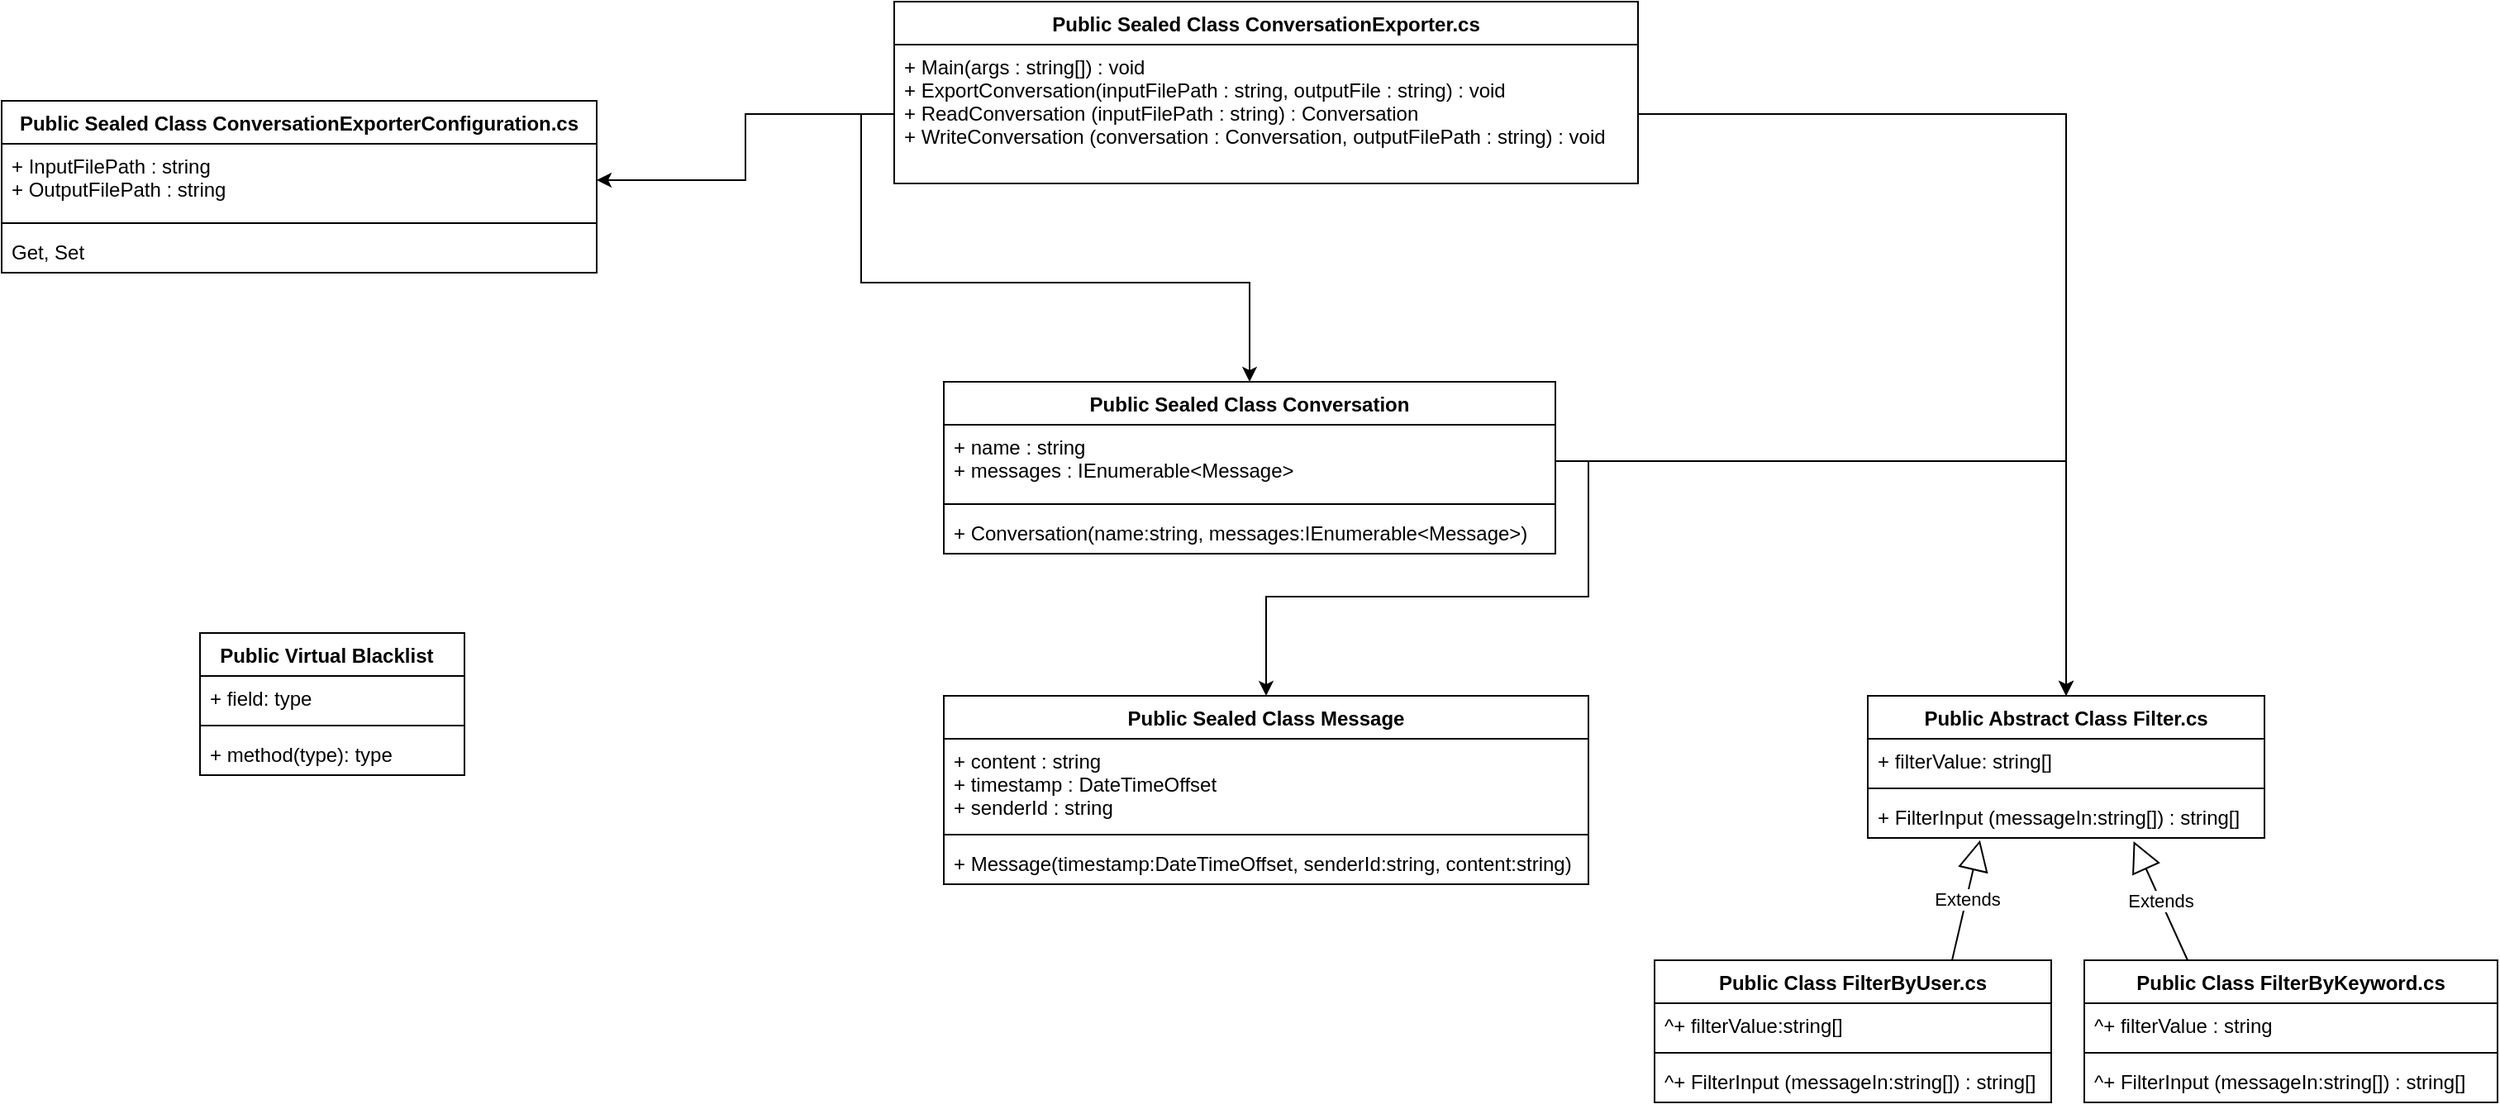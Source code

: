 <mxfile version="14.4.6" type="github">
  <diagram id="dT-BstXf9z1sqyS1aYiG" name="Page-1">
    <mxGraphModel dx="1795" dy="689" grid="1" gridSize="10" guides="1" tooltips="1" connect="1" arrows="1" fold="1" page="1" pageScale="1" pageWidth="1654" pageHeight="1169" math="0" shadow="0">
      <root>
        <mxCell id="0" />
        <mxCell id="1" parent="0" />
        <mxCell id="E0mVHZY5-Svg33htTyhM-1" value="Public Sealed Class ConversationExporterConfiguration.cs" style="swimlane;fontStyle=1;align=center;verticalAlign=top;childLayout=stackLayout;horizontal=1;startSize=26;horizontalStack=0;resizeParent=1;resizeParentMax=0;resizeLast=0;collapsible=1;marginBottom=0;" parent="1" vertex="1">
          <mxGeometry x="120" y="130" width="360" height="104" as="geometry" />
        </mxCell>
        <mxCell id="E0mVHZY5-Svg33htTyhM-2" value="+ InputFilePath : string&#xa;+ OutputFilePath : string" style="text;strokeColor=none;fillColor=none;align=left;verticalAlign=top;spacingLeft=4;spacingRight=4;overflow=hidden;rotatable=0;points=[[0,0.5],[1,0.5]];portConstraint=eastwest;" parent="E0mVHZY5-Svg33htTyhM-1" vertex="1">
          <mxGeometry y="26" width="360" height="44" as="geometry" />
        </mxCell>
        <mxCell id="E0mVHZY5-Svg33htTyhM-3" value="" style="line;strokeWidth=1;fillColor=none;align=left;verticalAlign=middle;spacingTop=-1;spacingLeft=3;spacingRight=3;rotatable=0;labelPosition=right;points=[];portConstraint=eastwest;" parent="E0mVHZY5-Svg33htTyhM-1" vertex="1">
          <mxGeometry y="70" width="360" height="8" as="geometry" />
        </mxCell>
        <mxCell id="E0mVHZY5-Svg33htTyhM-4" value="Get, Set" style="text;strokeColor=none;fillColor=none;align=left;verticalAlign=top;spacingLeft=4;spacingRight=4;overflow=hidden;rotatable=0;points=[[0,0.5],[1,0.5]];portConstraint=eastwest;" parent="E0mVHZY5-Svg33htTyhM-1" vertex="1">
          <mxGeometry y="78" width="360" height="26" as="geometry" />
        </mxCell>
        <mxCell id="0P48gXg5jcKvVJu8oGB--1" value="Public Sealed Class ConversationExporter.cs" style="swimlane;fontStyle=1;align=center;verticalAlign=top;childLayout=stackLayout;horizontal=1;startSize=26;horizontalStack=0;resizeParent=1;resizeParentMax=0;resizeLast=0;collapsible=1;marginBottom=0;" vertex="1" parent="1">
          <mxGeometry x="660" y="70" width="450" height="110" as="geometry" />
        </mxCell>
        <mxCell id="0P48gXg5jcKvVJu8oGB--5" value="Public Sealed Class Conversation" style="swimlane;fontStyle=1;align=center;verticalAlign=top;childLayout=stackLayout;horizontal=1;startSize=26;horizontalStack=0;resizeParent=1;resizeParentMax=0;resizeLast=0;collapsible=1;marginBottom=0;" vertex="1" parent="1">
          <mxGeometry x="690" y="300" width="370" height="104" as="geometry" />
        </mxCell>
        <mxCell id="0P48gXg5jcKvVJu8oGB--6" value="+ name : string&#xa;+ messages : IEnumerable&lt;Message&gt;" style="text;strokeColor=none;fillColor=none;align=left;verticalAlign=top;spacingLeft=4;spacingRight=4;overflow=hidden;rotatable=0;points=[[0,0.5],[1,0.5]];portConstraint=eastwest;" vertex="1" parent="0P48gXg5jcKvVJu8oGB--5">
          <mxGeometry y="26" width="370" height="44" as="geometry" />
        </mxCell>
        <mxCell id="0P48gXg5jcKvVJu8oGB--7" value="" style="line;strokeWidth=1;fillColor=none;align=left;verticalAlign=middle;spacingTop=-1;spacingLeft=3;spacingRight=3;rotatable=0;labelPosition=right;points=[];portConstraint=eastwest;" vertex="1" parent="0P48gXg5jcKvVJu8oGB--5">
          <mxGeometry y="70" width="370" height="8" as="geometry" />
        </mxCell>
        <mxCell id="0P48gXg5jcKvVJu8oGB--8" value="+ Conversation(name:string, messages:IEnumerable&lt;Message&gt;)" style="text;strokeColor=none;fillColor=none;align=left;verticalAlign=top;spacingLeft=4;spacingRight=4;overflow=hidden;rotatable=0;points=[[0,0.5],[1,0.5]];portConstraint=eastwest;" vertex="1" parent="0P48gXg5jcKvVJu8oGB--5">
          <mxGeometry y="78" width="370" height="26" as="geometry" />
        </mxCell>
        <mxCell id="0P48gXg5jcKvVJu8oGB--9" value="Public Sealed Class Message" style="swimlane;fontStyle=1;align=center;verticalAlign=top;childLayout=stackLayout;horizontal=1;startSize=26;horizontalStack=0;resizeParent=1;resizeParentMax=0;resizeLast=0;collapsible=1;marginBottom=0;" vertex="1" parent="1">
          <mxGeometry x="690" y="490" width="390" height="114" as="geometry" />
        </mxCell>
        <mxCell id="0P48gXg5jcKvVJu8oGB--10" value="+ content : string&#xa;+ timestamp : DateTimeOffset&#xa;+ senderId : string" style="text;strokeColor=none;fillColor=none;align=left;verticalAlign=top;spacingLeft=4;spacingRight=4;overflow=hidden;rotatable=0;points=[[0,0.5],[1,0.5]];portConstraint=eastwest;" vertex="1" parent="0P48gXg5jcKvVJu8oGB--9">
          <mxGeometry y="26" width="390" height="54" as="geometry" />
        </mxCell>
        <mxCell id="0P48gXg5jcKvVJu8oGB--11" value="" style="line;strokeWidth=1;fillColor=none;align=left;verticalAlign=middle;spacingTop=-1;spacingLeft=3;spacingRight=3;rotatable=0;labelPosition=right;points=[];portConstraint=eastwest;" vertex="1" parent="0P48gXg5jcKvVJu8oGB--9">
          <mxGeometry y="80" width="390" height="8" as="geometry" />
        </mxCell>
        <mxCell id="0P48gXg5jcKvVJu8oGB--12" value="+ Message(timestamp:DateTimeOffset, senderId:string, content:string)" style="text;strokeColor=none;fillColor=none;align=left;verticalAlign=top;spacingLeft=4;spacingRight=4;overflow=hidden;rotatable=0;points=[[0,0.5],[1,0.5]];portConstraint=eastwest;" vertex="1" parent="0P48gXg5jcKvVJu8oGB--9">
          <mxGeometry y="88" width="390" height="26" as="geometry" />
        </mxCell>
        <mxCell id="0P48gXg5jcKvVJu8oGB--14" style="edgeStyle=orthogonalEdgeStyle;rounded=0;orthogonalLoop=1;jettySize=auto;html=1;entryX=0.5;entryY=0;entryDx=0;entryDy=0;" edge="1" parent="1" source="0P48gXg5jcKvVJu8oGB--4" target="0P48gXg5jcKvVJu8oGB--5">
          <mxGeometry relative="1" as="geometry" />
        </mxCell>
        <mxCell id="0P48gXg5jcKvVJu8oGB--17" style="edgeStyle=orthogonalEdgeStyle;rounded=0;orthogonalLoop=1;jettySize=auto;html=1;entryX=1;entryY=0.5;entryDx=0;entryDy=0;" edge="1" parent="1" source="0P48gXg5jcKvVJu8oGB--4" target="E0mVHZY5-Svg33htTyhM-2">
          <mxGeometry relative="1" as="geometry" />
        </mxCell>
        <mxCell id="0P48gXg5jcKvVJu8oGB--37" style="edgeStyle=orthogonalEdgeStyle;rounded=0;orthogonalLoop=1;jettySize=auto;html=1;entryX=0.5;entryY=0;entryDx=0;entryDy=0;" edge="1" parent="1" source="0P48gXg5jcKvVJu8oGB--4" target="0P48gXg5jcKvVJu8oGB--18">
          <mxGeometry relative="1" as="geometry" />
        </mxCell>
        <mxCell id="0P48gXg5jcKvVJu8oGB--4" value="+ Main(args : string[]) : void&#xa;+ ExportConversation(inputFilePath : string, outputFile : string) : void&#xa;+ ReadConversation (inputFilePath : string) : Conversation&#xa;+ WriteConversation (conversation : Conversation, outputFilePath : string) : void" style="text;strokeColor=none;fillColor=none;align=left;verticalAlign=top;spacingLeft=4;spacingRight=4;overflow=hidden;rotatable=0;points=[[0,0.5],[1,0.5]];portConstraint=eastwest;" vertex="1" parent="1">
          <mxGeometry x="660" y="96" width="450" height="84" as="geometry" />
        </mxCell>
        <mxCell id="0P48gXg5jcKvVJu8oGB--16" style="edgeStyle=orthogonalEdgeStyle;rounded=0;orthogonalLoop=1;jettySize=auto;html=1;entryX=0.5;entryY=0;entryDx=0;entryDy=0;" edge="1" parent="1" source="0P48gXg5jcKvVJu8oGB--6" target="0P48gXg5jcKvVJu8oGB--9">
          <mxGeometry relative="1" as="geometry" />
        </mxCell>
        <mxCell id="0P48gXg5jcKvVJu8oGB--18" value="Public Abstract Class Filter.cs" style="swimlane;fontStyle=1;align=center;verticalAlign=top;childLayout=stackLayout;horizontal=1;startSize=26;horizontalStack=0;resizeParent=1;resizeParentMax=0;resizeLast=0;collapsible=1;marginBottom=0;" vertex="1" parent="1">
          <mxGeometry x="1249" y="490" width="240" height="86" as="geometry" />
        </mxCell>
        <mxCell id="0P48gXg5jcKvVJu8oGB--19" value="+ filterValue: string[]" style="text;strokeColor=none;fillColor=none;align=left;verticalAlign=top;spacingLeft=4;spacingRight=4;overflow=hidden;rotatable=0;points=[[0,0.5],[1,0.5]];portConstraint=eastwest;" vertex="1" parent="0P48gXg5jcKvVJu8oGB--18">
          <mxGeometry y="26" width="240" height="26" as="geometry" />
        </mxCell>
        <mxCell id="0P48gXg5jcKvVJu8oGB--20" value="" style="line;strokeWidth=1;fillColor=none;align=left;verticalAlign=middle;spacingTop=-1;spacingLeft=3;spacingRight=3;rotatable=0;labelPosition=right;points=[];portConstraint=eastwest;" vertex="1" parent="0P48gXg5jcKvVJu8oGB--18">
          <mxGeometry y="52" width="240" height="8" as="geometry" />
        </mxCell>
        <mxCell id="0P48gXg5jcKvVJu8oGB--21" value="+ FilterInput (messageIn:string[]) : string[]" style="text;strokeColor=none;fillColor=none;align=left;verticalAlign=top;spacingLeft=4;spacingRight=4;overflow=hidden;rotatable=0;points=[[0,0.5],[1,0.5]];portConstraint=eastwest;" vertex="1" parent="0P48gXg5jcKvVJu8oGB--18">
          <mxGeometry y="60" width="240" height="26" as="geometry" />
        </mxCell>
        <mxCell id="0P48gXg5jcKvVJu8oGB--22" value="Public Class FilterByUser.cs" style="swimlane;fontStyle=1;align=center;verticalAlign=top;childLayout=stackLayout;horizontal=1;startSize=26;horizontalStack=0;resizeParent=1;resizeParentMax=0;resizeLast=0;collapsible=1;marginBottom=0;" vertex="1" parent="1">
          <mxGeometry x="1120" y="650" width="240" height="86" as="geometry" />
        </mxCell>
        <mxCell id="0P48gXg5jcKvVJu8oGB--23" value="^+ filterValue:string[]" style="text;strokeColor=none;fillColor=none;align=left;verticalAlign=top;spacingLeft=4;spacingRight=4;overflow=hidden;rotatable=0;points=[[0,0.5],[1,0.5]];portConstraint=eastwest;" vertex="1" parent="0P48gXg5jcKvVJu8oGB--22">
          <mxGeometry y="26" width="240" height="26" as="geometry" />
        </mxCell>
        <mxCell id="0P48gXg5jcKvVJu8oGB--24" value="" style="line;strokeWidth=1;fillColor=none;align=left;verticalAlign=middle;spacingTop=-1;spacingLeft=3;spacingRight=3;rotatable=0;labelPosition=right;points=[];portConstraint=eastwest;" vertex="1" parent="0P48gXg5jcKvVJu8oGB--22">
          <mxGeometry y="52" width="240" height="8" as="geometry" />
        </mxCell>
        <mxCell id="0P48gXg5jcKvVJu8oGB--25" value="^+ FilterInput (messageIn:string[]) : string[]" style="text;strokeColor=none;fillColor=none;align=left;verticalAlign=top;spacingLeft=4;spacingRight=4;overflow=hidden;rotatable=0;points=[[0,0.5],[1,0.5]];portConstraint=eastwest;" vertex="1" parent="0P48gXg5jcKvVJu8oGB--22">
          <mxGeometry y="60" width="240" height="26" as="geometry" />
        </mxCell>
        <mxCell id="0P48gXg5jcKvVJu8oGB--28" value="Extends" style="endArrow=block;endSize=16;endFill=0;html=1;exitX=0.75;exitY=0;exitDx=0;exitDy=0;entryX=0.283;entryY=1.051;entryDx=0;entryDy=0;entryPerimeter=0;" edge="1" parent="1" source="0P48gXg5jcKvVJu8oGB--22" target="0P48gXg5jcKvVJu8oGB--21">
          <mxGeometry width="160" relative="1" as="geometry">
            <mxPoint x="1370" y="730" as="sourcePoint" />
            <mxPoint x="1530" y="730" as="targetPoint" />
            <Array as="points" />
          </mxGeometry>
        </mxCell>
        <mxCell id="0P48gXg5jcKvVJu8oGB--29" value="Public Class FilterByKeyword.cs" style="swimlane;fontStyle=1;align=center;verticalAlign=top;childLayout=stackLayout;horizontal=1;startSize=26;horizontalStack=0;resizeParent=1;resizeParentMax=0;resizeLast=0;collapsible=1;marginBottom=0;" vertex="1" parent="1">
          <mxGeometry x="1380" y="650" width="250" height="86" as="geometry" />
        </mxCell>
        <mxCell id="0P48gXg5jcKvVJu8oGB--30" value="^+ filterValue : string" style="text;strokeColor=none;fillColor=none;align=left;verticalAlign=top;spacingLeft=4;spacingRight=4;overflow=hidden;rotatable=0;points=[[0,0.5],[1,0.5]];portConstraint=eastwest;" vertex="1" parent="0P48gXg5jcKvVJu8oGB--29">
          <mxGeometry y="26" width="250" height="26" as="geometry" />
        </mxCell>
        <mxCell id="0P48gXg5jcKvVJu8oGB--31" value="" style="line;strokeWidth=1;fillColor=none;align=left;verticalAlign=middle;spacingTop=-1;spacingLeft=3;spacingRight=3;rotatable=0;labelPosition=right;points=[];portConstraint=eastwest;" vertex="1" parent="0P48gXg5jcKvVJu8oGB--29">
          <mxGeometry y="52" width="250" height="8" as="geometry" />
        </mxCell>
        <mxCell id="0P48gXg5jcKvVJu8oGB--32" value="^+ FilterInput (messageIn:string[]) : string[]" style="text;strokeColor=none;fillColor=none;align=left;verticalAlign=top;spacingLeft=4;spacingRight=4;overflow=hidden;rotatable=0;points=[[0,0.5],[1,0.5]];portConstraint=eastwest;" vertex="1" parent="0P48gXg5jcKvVJu8oGB--29">
          <mxGeometry y="60" width="250" height="26" as="geometry" />
        </mxCell>
        <mxCell id="0P48gXg5jcKvVJu8oGB--33" value="Extends" style="endArrow=block;endSize=16;endFill=0;html=1;entryX=0.67;entryY=1.077;entryDx=0;entryDy=0;exitX=0.25;exitY=0;exitDx=0;exitDy=0;entryPerimeter=0;" edge="1" parent="1" source="0P48gXg5jcKvVJu8oGB--29" target="0P48gXg5jcKvVJu8oGB--21">
          <mxGeometry width="160" relative="1" as="geometry">
            <mxPoint x="1440" y="640" as="sourcePoint" />
            <mxPoint x="1600" y="640" as="targetPoint" />
            <Array as="points" />
          </mxGeometry>
        </mxCell>
        <mxCell id="0P48gXg5jcKvVJu8oGB--35" style="edgeStyle=orthogonalEdgeStyle;rounded=0;orthogonalLoop=1;jettySize=auto;html=1;entryX=0.5;entryY=0;entryDx=0;entryDy=0;" edge="1" parent="1" source="0P48gXg5jcKvVJu8oGB--6" target="0P48gXg5jcKvVJu8oGB--18">
          <mxGeometry relative="1" as="geometry" />
        </mxCell>
        <mxCell id="0P48gXg5jcKvVJu8oGB--39" value="Public Virtual Blacklist  " style="swimlane;fontStyle=1;align=center;verticalAlign=top;childLayout=stackLayout;horizontal=1;startSize=26;horizontalStack=0;resizeParent=1;resizeParentMax=0;resizeLast=0;collapsible=1;marginBottom=0;" vertex="1" parent="1">
          <mxGeometry x="240" y="452" width="160" height="86" as="geometry" />
        </mxCell>
        <mxCell id="0P48gXg5jcKvVJu8oGB--40" value="+ field: type" style="text;strokeColor=none;fillColor=none;align=left;verticalAlign=top;spacingLeft=4;spacingRight=4;overflow=hidden;rotatable=0;points=[[0,0.5],[1,0.5]];portConstraint=eastwest;" vertex="1" parent="0P48gXg5jcKvVJu8oGB--39">
          <mxGeometry y="26" width="160" height="26" as="geometry" />
        </mxCell>
        <mxCell id="0P48gXg5jcKvVJu8oGB--41" value="" style="line;strokeWidth=1;fillColor=none;align=left;verticalAlign=middle;spacingTop=-1;spacingLeft=3;spacingRight=3;rotatable=0;labelPosition=right;points=[];portConstraint=eastwest;" vertex="1" parent="0P48gXg5jcKvVJu8oGB--39">
          <mxGeometry y="52" width="160" height="8" as="geometry" />
        </mxCell>
        <mxCell id="0P48gXg5jcKvVJu8oGB--42" value="+ method(type): type" style="text;strokeColor=none;fillColor=none;align=left;verticalAlign=top;spacingLeft=4;spacingRight=4;overflow=hidden;rotatable=0;points=[[0,0.5],[1,0.5]];portConstraint=eastwest;" vertex="1" parent="0P48gXg5jcKvVJu8oGB--39">
          <mxGeometry y="60" width="160" height="26" as="geometry" />
        </mxCell>
      </root>
    </mxGraphModel>
  </diagram>
</mxfile>
